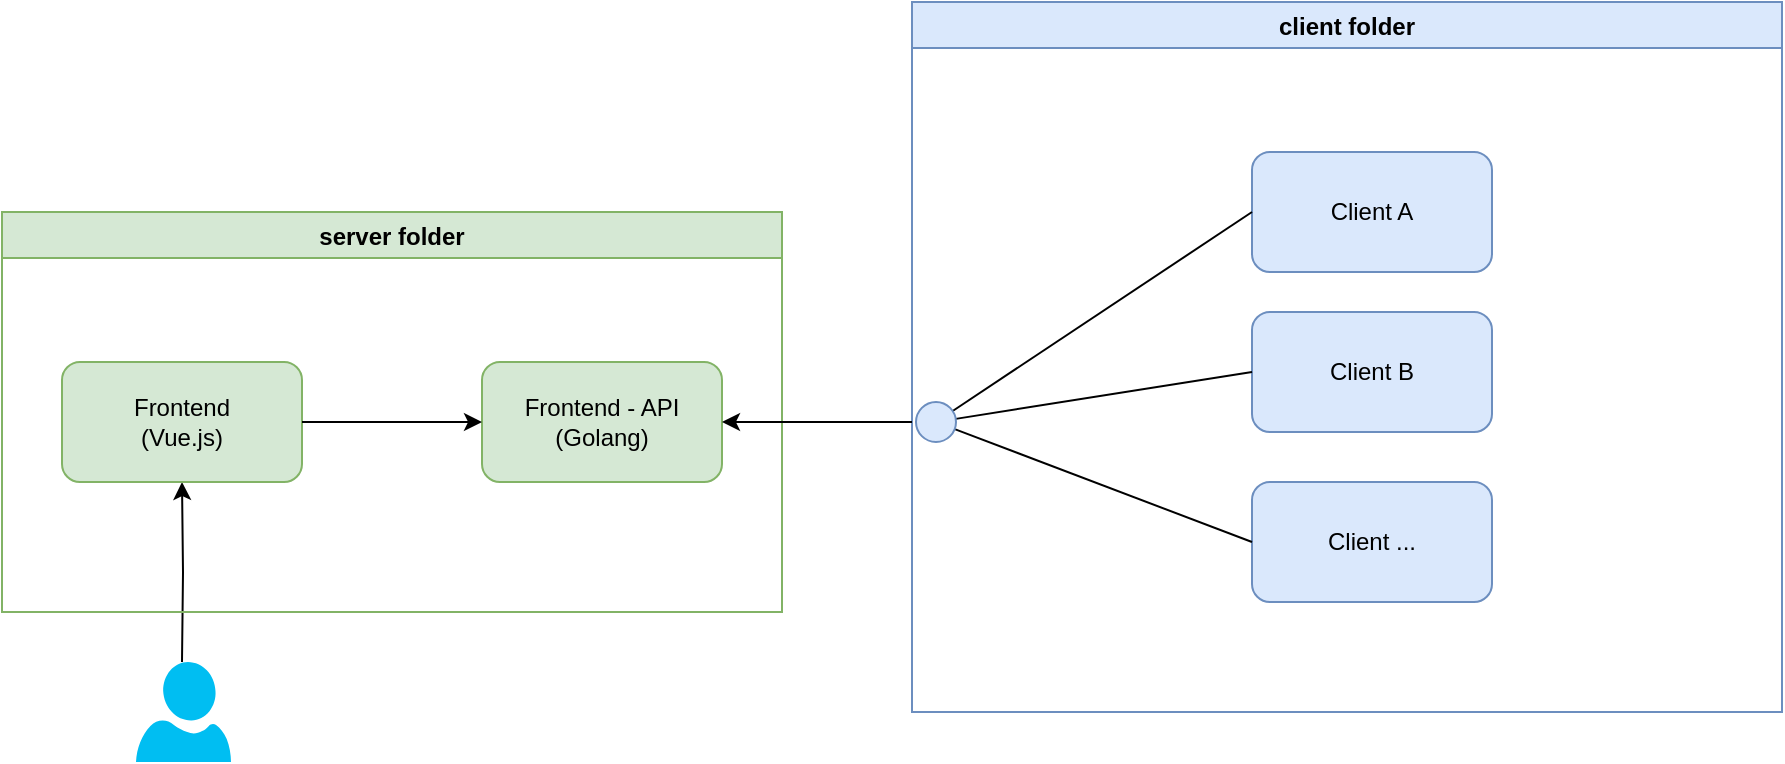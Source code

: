 <mxfile version="15.4.0" type="device" pages="4"><diagram id="9BLAFXwIM2BDf7frIFAe" name="General"><mxGraphModel dx="1102" dy="1000" grid="1" gridSize="5" guides="1" tooltips="1" connect="1" arrows="1" fold="1" page="1" pageScale="1" pageWidth="850" pageHeight="1100" math="0" shadow="0"><root><mxCell id="0"/><mxCell id="1" parent="0"/><mxCell id="CxcGvy0LBzK8Sr86sDzV-3" style="edgeStyle=orthogonalEdgeStyle;rounded=0;orthogonalLoop=1;jettySize=auto;html=1;" parent="1" target="CxcGvy0LBzK8Sr86sDzV-1" edge="1"><mxGeometry relative="1" as="geometry"><mxPoint x="395" y="375" as="sourcePoint"/></mxGeometry></mxCell><mxCell id="CxcGvy0LBzK8Sr86sDzV-7" value="server folder" style="swimlane;fillColor=#d5e8d4;strokeColor=#82b366;" parent="1" vertex="1"><mxGeometry x="305" y="150" width="390" height="200" as="geometry"/></mxCell><mxCell id="CxcGvy0LBzK8Sr86sDzV-1" value="Frontend&lt;br&gt;(Vue.js)" style="rounded=1;whiteSpace=wrap;html=1;fillColor=#d5e8d4;strokeColor=#82b366;" parent="CxcGvy0LBzK8Sr86sDzV-7" vertex="1"><mxGeometry x="30" y="75" width="120" height="60" as="geometry"/></mxCell><mxCell id="CxcGvy0LBzK8Sr86sDzV-4" value="Frontend - API&lt;br&gt;(Golang)" style="rounded=1;whiteSpace=wrap;html=1;fillColor=#d5e8d4;strokeColor=#82b366;" parent="CxcGvy0LBzK8Sr86sDzV-7" vertex="1"><mxGeometry x="240" y="75" width="120" height="60" as="geometry"/></mxCell><mxCell id="CxcGvy0LBzK8Sr86sDzV-5" style="edgeStyle=orthogonalEdgeStyle;rounded=0;orthogonalLoop=1;jettySize=auto;html=1;entryX=0;entryY=0.5;entryDx=0;entryDy=0;" parent="CxcGvy0LBzK8Sr86sDzV-7" source="CxcGvy0LBzK8Sr86sDzV-1" target="CxcGvy0LBzK8Sr86sDzV-4" edge="1"><mxGeometry relative="1" as="geometry"/></mxCell><mxCell id="CxcGvy0LBzK8Sr86sDzV-8" value="client folder" style="swimlane;fillColor=#dae8fc;strokeColor=#6c8ebf;" parent="1" vertex="1"><mxGeometry x="760" y="45" width="435" height="355" as="geometry"/></mxCell><mxCell id="CxcGvy0LBzK8Sr86sDzV-6" value="Client A" style="rounded=1;whiteSpace=wrap;html=1;fillColor=#dae8fc;strokeColor=#6c8ebf;" parent="CxcGvy0LBzK8Sr86sDzV-8" vertex="1"><mxGeometry x="170" y="75" width="120" height="60" as="geometry"/></mxCell><mxCell id="CxcGvy0LBzK8Sr86sDzV-10" value="Client ..." style="rounded=1;whiteSpace=wrap;html=1;fillColor=#dae8fc;strokeColor=#6c8ebf;" parent="CxcGvy0LBzK8Sr86sDzV-8" vertex="1"><mxGeometry x="170" y="240" width="120" height="60" as="geometry"/></mxCell><mxCell id="CxcGvy0LBzK8Sr86sDzV-9" value="Client B" style="rounded=1;whiteSpace=wrap;html=1;fillColor=#dae8fc;strokeColor=#6c8ebf;" parent="CxcGvy0LBzK8Sr86sDzV-8" vertex="1"><mxGeometry x="170" y="155" width="120" height="60" as="geometry"/></mxCell><mxCell id="35oJgxwszlfWI2JqjNwj-3" style="rounded=0;orthogonalLoop=1;jettySize=auto;html=1;entryX=0;entryY=0.5;entryDx=0;entryDy=0;endArrow=none;endFill=0;" edge="1" parent="CxcGvy0LBzK8Sr86sDzV-8" source="35oJgxwszlfWI2JqjNwj-2" target="CxcGvy0LBzK8Sr86sDzV-6"><mxGeometry relative="1" as="geometry"/></mxCell><mxCell id="35oJgxwszlfWI2JqjNwj-4" style="rounded=0;orthogonalLoop=1;jettySize=auto;html=1;entryX=0;entryY=0.5;entryDx=0;entryDy=0;endArrow=none;endFill=0;" edge="1" parent="CxcGvy0LBzK8Sr86sDzV-8" source="35oJgxwszlfWI2JqjNwj-2" target="CxcGvy0LBzK8Sr86sDzV-9"><mxGeometry relative="1" as="geometry"/></mxCell><mxCell id="35oJgxwszlfWI2JqjNwj-6" style="rounded=0;orthogonalLoop=1;jettySize=auto;html=1;entryX=0;entryY=0.5;entryDx=0;entryDy=0;endArrow=none;endFill=0;" edge="1" parent="CxcGvy0LBzK8Sr86sDzV-8" source="35oJgxwszlfWI2JqjNwj-2" target="CxcGvy0LBzK8Sr86sDzV-10"><mxGeometry relative="1" as="geometry"/></mxCell><mxCell id="35oJgxwszlfWI2JqjNwj-2" value="" style="ellipse;whiteSpace=wrap;html=1;aspect=fixed;fillColor=#dae8fc;strokeColor=#6c8ebf;" vertex="1" parent="CxcGvy0LBzK8Sr86sDzV-8"><mxGeometry x="2" y="200" width="20" height="20" as="geometry"/></mxCell><mxCell id="35oJgxwszlfWI2JqjNwj-1" style="edgeStyle=orthogonalEdgeStyle;rounded=0;orthogonalLoop=1;jettySize=auto;html=1;endArrow=none;endFill=0;startArrow=classic;startFill=1;" edge="1" parent="1" source="CxcGvy0LBzK8Sr86sDzV-4"><mxGeometry relative="1" as="geometry"><mxPoint x="760" y="255" as="targetPoint"/></mxGeometry></mxCell><mxCell id="TCaFt-RCYnhHkIxfYKzh-1" value="" style="verticalLabelPosition=bottom;html=1;verticalAlign=top;align=center;strokeColor=none;fillColor=#00BEF2;shape=mxgraph.azure.user;" vertex="1" parent="1"><mxGeometry x="372" y="375" width="47.5" height="50" as="geometry"/></mxCell></root></mxGraphModel></diagram><diagram id="1_PhEVYcK8Ya-zxn2SYH" name="monolithic"><mxGraphModel dx="1952" dy="1000" grid="1" gridSize="5" guides="1" tooltips="1" connect="1" arrows="1" fold="1" page="1" pageScale="1" pageWidth="850" pageHeight="1100" math="0" shadow="0"><root><mxCell id="7Q3Tz1jVFYfTH5QWiRKx-0"/><mxCell id="7Q3Tz1jVFYfTH5QWiRKx-1" parent="7Q3Tz1jVFYfTH5QWiRKx-0"/><mxCell id="7Q3Tz1jVFYfTH5QWiRKx-2" value="Monolithic Container" style="swimlane;fillColor=#d5e8d4;strokeColor=#82b366;" parent="7Q3Tz1jVFYfTH5QWiRKx-1" vertex="1"><mxGeometry x="85" y="290" width="705" height="330" as="geometry"/></mxCell><mxCell id="1Pk-k-zwctomBlZj1Lh9-0" value="local serve" style="edgeStyle=orthogonalEdgeStyle;rounded=0;orthogonalLoop=1;jettySize=auto;html=1;entryX=0.5;entryY=0;entryDx=0;entryDy=0;startArrow=none;startFill=0;endArrow=classic;endFill=1;" parent="7Q3Tz1jVFYfTH5QWiRKx-2" source="7Q3Tz1jVFYfTH5QWiRKx-3" target="MPgGH25eRmsZqJtLpwx7-0" edge="1"><mxGeometry relative="1" as="geometry"/></mxCell><mxCell id="7Q3Tz1jVFYfTH5QWiRKx-3" value="Nginx" style="rounded=1;whiteSpace=wrap;html=1;fillColor=#d5e8d4;strokeColor=#82b366;" parent="7Q3Tz1jVFYfTH5QWiRKx-2" vertex="1"><mxGeometry x="35" y="95" width="120" height="60" as="geometry"/></mxCell><mxCell id="7Q3Tz1jVFYfTH5QWiRKx-10" style="edgeStyle=orthogonalEdgeStyle;rounded=0;orthogonalLoop=1;jettySize=auto;html=1;entryX=0;entryY=0.5;entryDx=0;entryDy=0;startArrow=classic;startFill=1;endArrow=classic;endFill=1;" parent="7Q3Tz1jVFYfTH5QWiRKx-2" source="7Q3Tz1jVFYfTH5QWiRKx-6" target="7Q3Tz1jVFYfTH5QWiRKx-7" edge="1"><mxGeometry relative="1" as="geometry"/></mxCell><mxCell id="7Q3Tz1jVFYfTH5QWiRKx-13" value="local:9999" style="edgeLabel;html=1;align=center;verticalAlign=middle;resizable=0;points=[];" parent="7Q3Tz1jVFYfTH5QWiRKx-10" vertex="1" connectable="0"><mxGeometry x="-0.298" y="1" relative="1" as="geometry"><mxPoint x="21" y="-9" as="offset"/></mxGeometry></mxCell><mxCell id="g_MWKJCfEh2ly0EQFI6c-0" style="edgeStyle=none;rounded=0;orthogonalLoop=1;jettySize=auto;html=1;entryX=1;entryY=0.5;entryDx=0;entryDy=0;startArrow=classic;startFill=1;endArrow=none;endFill=0;" edge="1" parent="7Q3Tz1jVFYfTH5QWiRKx-2" source="7Q3Tz1jVFYfTH5QWiRKx-6" target="7Q3Tz1jVFYfTH5QWiRKx-3"><mxGeometry relative="1" as="geometry"/></mxCell><mxCell id="7Q3Tz1jVFYfTH5QWiRKx-6" value="API Server" style="rounded=1;whiteSpace=wrap;html=1;fillColor=#d5e8d4;strokeColor=#82b366;" parent="7Q3Tz1jVFYfTH5QWiRKx-2" vertex="1"><mxGeometry x="287.5" y="95" width="120" height="60" as="geometry"/></mxCell><mxCell id="7Q3Tz1jVFYfTH5QWiRKx-7" value="Client" style="rounded=1;whiteSpace=wrap;html=1;fillColor=#d5e8d4;strokeColor=#82b366;" parent="7Q3Tz1jVFYfTH5QWiRKx-2" vertex="1"><mxGeometry x="540" y="95" width="120" height="60" as="geometry"/></mxCell><mxCell id="MPgGH25eRmsZqJtLpwx7-0" value="Vue Application" style="rounded=1;whiteSpace=wrap;html=1;fillColor=#d5e8d4;strokeColor=#82b366;" parent="7Q3Tz1jVFYfTH5QWiRKx-2" vertex="1"><mxGeometry x="35" y="220" width="120" height="60" as="geometry"/></mxCell><mxCell id="P-o9zNK3OvfjPHuf2Tfn-0" value="/api" style="text;html=1;strokeColor=none;fillColor=none;align=center;verticalAlign=middle;whiteSpace=wrap;rounded=0;" parent="7Q3Tz1jVFYfTH5QWiRKx-2" vertex="1"><mxGeometry x="165" y="105" width="40" height="20" as="geometry"/></mxCell><mxCell id="7dqihwdEfrvnUcvcy3C4-0" value="local:8081" style="edgeLabel;html=1;align=center;verticalAlign=middle;resizable=0;points=[];" vertex="1" connectable="0" parent="7Q3Tz1jVFYfTH5QWiRKx-2"><mxGeometry x="250" y="115" as="geometry"/></mxCell><mxCell id="7Q3Tz1jVFYfTH5QWiRKx-5" style="edgeStyle=orthogonalEdgeStyle;rounded=0;orthogonalLoop=1;jettySize=auto;html=1;startArrow=classic;startFill=1;endArrow=classic;endFill=1;" parent="7Q3Tz1jVFYfTH5QWiRKx-1" target="7Q3Tz1jVFYfTH5QWiRKx-3" edge="1"><mxGeometry relative="1" as="geometry"><mxPoint x="-15" y="415" as="sourcePoint"/></mxGeometry></mxCell><mxCell id="7Q3Tz1jVFYfTH5QWiRKx-11" value="local:11111" style="edgeLabel;html=1;align=center;verticalAlign=middle;resizable=0;points=[];" parent="7Q3Tz1jVFYfTH5QWiRKx-5" vertex="1" connectable="0"><mxGeometry x="-0.114" y="-1" relative="1" as="geometry"><mxPoint y="-11" as="offset"/></mxGeometry></mxCell><mxCell id="_vcI3QN_RgwWfFNxUmRr-0" value="" style="verticalLabelPosition=bottom;html=1;verticalAlign=top;align=center;strokeColor=none;fillColor=#00BEF2;shape=mxgraph.azure.user;" vertex="1" parent="7Q3Tz1jVFYfTH5QWiRKx-1"><mxGeometry x="-62" y="390" width="47.5" height="50" as="geometry"/></mxCell></root></mxGraphModel></diagram><diagram id="G3SCcZ1hSoIzNBtlWE41" name="server_client"><mxGraphModel dx="1952" dy="1000" grid="1" gridSize="10" guides="1" tooltips="1" connect="1" arrows="1" fold="1" page="1" pageScale="1" pageWidth="850" pageHeight="1100" math="0" shadow="0"><root><mxCell id="laxQX_F1228OJjRzetgY-0"/><mxCell id="laxQX_F1228OJjRzetgY-1" parent="laxQX_F1228OJjRzetgY-0"/><mxCell id="b1v_BCMFUrivGn9txoVv-0" value="Server" style="swimlane;fillColor=#d5e8d4;strokeColor=#82b366;" parent="laxQX_F1228OJjRzetgY-1" vertex="1"><mxGeometry x="120" y="250" width="450" height="270" as="geometry"/></mxCell><mxCell id="MZDNNyCmQR1DivoftbdX-0" value="Vue Application" style="rounded=1;whiteSpace=wrap;html=1;fillColor=#d5e8d4;strokeColor=#82b366;" parent="b1v_BCMFUrivGn9txoVv-0" vertex="1"><mxGeometry x="55" y="180" width="120" height="60" as="geometry"/></mxCell><mxCell id="MZDNNyCmQR1DivoftbdX-1" value="API Server" style="rounded=1;whiteSpace=wrap;html=1;fillColor=#d5e8d4;strokeColor=#82b366;" parent="b1v_BCMFUrivGn9txoVv-0" vertex="1"><mxGeometry x="290" y="140" width="120" height="60" as="geometry"/></mxCell><mxCell id="MZDNNyCmQR1DivoftbdX-2" style="edgeStyle=orthogonalEdgeStyle;rounded=0;orthogonalLoop=1;jettySize=auto;html=1;startArrow=classic;startFill=1;endArrow=classic;endFill=1;entryX=0;entryY=0.5;entryDx=0;entryDy=0;" parent="b1v_BCMFUrivGn9txoVv-0" target="6_OtaKoZrVW8a7fByksz-0" edge="1"><mxGeometry relative="1" as="geometry"><mxPoint x="-80" y="90" as="sourcePoint"/></mxGeometry></mxCell><mxCell id="MZDNNyCmQR1DivoftbdX-3" value="local:11111" style="edgeLabel;html=1;align=center;verticalAlign=middle;resizable=0;points=[];" parent="MZDNNyCmQR1DivoftbdX-2" vertex="1" connectable="0"><mxGeometry x="-0.114" y="-1" relative="1" as="geometry"><mxPoint y="-11" as="offset"/></mxGeometry></mxCell><mxCell id="MZDNNyCmQR1DivoftbdX-4" style="edgeStyle=orthogonalEdgeStyle;rounded=0;orthogonalLoop=1;jettySize=auto;html=1;startArrow=none;startFill=0;endArrow=classic;endFill=1;exitX=1;exitY=0.5;exitDx=0;exitDy=0;" parent="b1v_BCMFUrivGn9txoVv-0" source="6_OtaKoZrVW8a7fByksz-0" target="MZDNNyCmQR1DivoftbdX-1" edge="1"><mxGeometry relative="1" as="geometry"><mxPoint x="290" y="170" as="targetPoint"/></mxGeometry></mxCell><mxCell id="MZDNNyCmQR1DivoftbdX-5" value="local:8081" style="edgeLabel;html=1;align=center;verticalAlign=middle;resizable=0;points=[];" parent="MZDNNyCmQR1DivoftbdX-4" vertex="1" connectable="0"><mxGeometry x="0.231" y="-3" relative="1" as="geometry"><mxPoint x="-26" y="-13" as="offset"/></mxGeometry></mxCell><mxCell id="6_OtaKoZrVW8a7fByksz-1" value="local serve" style="edgeStyle=orthogonalEdgeStyle;rounded=0;orthogonalLoop=1;jettySize=auto;html=1;startArrow=none;startFill=0;endArrow=classic;endFill=1;" parent="b1v_BCMFUrivGn9txoVv-0" source="6_OtaKoZrVW8a7fByksz-0" target="MZDNNyCmQR1DivoftbdX-0" edge="1"><mxGeometry relative="1" as="geometry"/></mxCell><mxCell id="6_OtaKoZrVW8a7fByksz-0" value="Nginx" style="rounded=1;whiteSpace=wrap;html=1;fillColor=#d5e8d4;strokeColor=#82b366;" parent="b1v_BCMFUrivGn9txoVv-0" vertex="1"><mxGeometry x="55" y="60" width="120" height="60" as="geometry"/></mxCell><mxCell id="IaJl49nou1y7JgZAHb5h-0" value="/api" style="text;html=1;strokeColor=none;fillColor=none;align=center;verticalAlign=middle;whiteSpace=wrap;rounded=0;" parent="b1v_BCMFUrivGn9txoVv-0" vertex="1"><mxGeometry x="200" y="70" width="40" height="20" as="geometry"/></mxCell><mxCell id="b1v_BCMFUrivGn9txoVv-1" value="Client" style="swimlane;fillColor=#dae8fc;strokeColor=#6c8ebf;" parent="laxQX_F1228OJjRzetgY-1" vertex="1"><mxGeometry x="610" y="250" width="410" height="270" as="geometry"/></mxCell><mxCell id="6hdIILceQ62TEh7Th3I1-0" value="Client" style="rounded=1;whiteSpace=wrap;html=1;fillColor=#dae8fc;strokeColor=#6c8ebf;" parent="b1v_BCMFUrivGn9txoVv-1" vertex="1"><mxGeometry x="145" y="140" width="120" height="60" as="geometry"/></mxCell><mxCell id="6hdIILceQ62TEh7Th3I1-1" value="api:9999" style="edgeStyle=orthogonalEdgeStyle;rounded=0;orthogonalLoop=1;jettySize=auto;html=1;startArrow=none;startFill=0;endArrow=classic;endFill=1;" parent="laxQX_F1228OJjRzetgY-1" source="6hdIILceQ62TEh7Th3I1-0" target="MZDNNyCmQR1DivoftbdX-1" edge="1"><mxGeometry x="0.022" y="-10" relative="1" as="geometry"><mxPoint as="offset"/></mxGeometry></mxCell><mxCell id="hPGtXoIG2m_4G9Tr_EHI-0" value="" style="verticalLabelPosition=bottom;html=1;verticalAlign=top;align=center;strokeColor=none;fillColor=#00BEF2;shape=mxgraph.azure.user;" vertex="1" parent="laxQX_F1228OJjRzetgY-1"><mxGeometry x="-10" y="310" width="47.5" height="50" as="geometry"/></mxCell></root></mxGraphModel></diagram><diagram id="miLISkz1wzBM1mV3HpaK" name="micro"><mxGraphModel dx="1102" dy="1000" grid="1" gridSize="5" guides="1" tooltips="1" connect="1" arrows="1" fold="1" page="1" pageScale="1" pageWidth="850" pageHeight="1100" math="0" shadow="0"><root><mxCell id="qzWeR4HibjZ5Tpp6qGbR-0"/><mxCell id="qzWeR4HibjZ5Tpp6qGbR-1" parent="qzWeR4HibjZ5Tpp6qGbR-0"/><mxCell id="MsPM7fdHCfQ32iKJxphJ-0" value="Web" style="swimlane;fillColor=#d5e8d4;strokeColor=#82b366;" parent="qzWeR4HibjZ5Tpp6qGbR-1" vertex="1"><mxGeometry x="120" y="250" width="230" height="350" as="geometry"/></mxCell><mxCell id="MsPM7fdHCfQ32iKJxphJ-1" value="Vue Application" style="rounded=1;whiteSpace=wrap;html=1;fillColor=#d5e8d4;strokeColor=#82b366;" parent="MsPM7fdHCfQ32iKJxphJ-0" vertex="1"><mxGeometry x="55" y="255" width="120" height="60" as="geometry"/></mxCell><mxCell id="MsPM7fdHCfQ32iKJxphJ-2" value="API Server" style="rounded=1;whiteSpace=wrap;html=1;fillColor=#dae8fc;strokeColor=#6c8ebf;" parent="MsPM7fdHCfQ32iKJxphJ-0" vertex="1"><mxGeometry x="290" y="140" width="120" height="60" as="geometry"/></mxCell><mxCell id="MsPM7fdHCfQ32iKJxphJ-3" value="local serve" style="edgeStyle=orthogonalEdgeStyle;rounded=0;orthogonalLoop=1;jettySize=auto;html=1;startArrow=none;startFill=1;endArrow=classic;endFill=1;" parent="MsPM7fdHCfQ32iKJxphJ-0" source="MsPM7fdHCfQ32iKJxphJ-19" target="MsPM7fdHCfQ32iKJxphJ-1" edge="1"><mxGeometry relative="1" as="geometry"><mxPoint x="-130" y="170" as="sourcePoint"/></mxGeometry></mxCell><mxCell id="MsPM7fdHCfQ32iKJxphJ-23" value="api:8081" style="edgeStyle=orthogonalEdgeStyle;rounded=0;orthogonalLoop=1;jettySize=auto;html=1;entryX=0.583;entryY=0.083;entryDx=0;entryDy=0;entryPerimeter=0;startArrow=none;startFill=0;endArrow=classic;endFill=1;" parent="MsPM7fdHCfQ32iKJxphJ-0" source="MsPM7fdHCfQ32iKJxphJ-19" target="MsPM7fdHCfQ32iKJxphJ-2" edge="1"><mxGeometry relative="1" as="geometry"/></mxCell><mxCell id="MsPM7fdHCfQ32iKJxphJ-19" value="Nginx" style="rounded=1;whiteSpace=wrap;html=1;fillColor=#d5e8d4;strokeColor=#82b366;" parent="MsPM7fdHCfQ32iKJxphJ-0" vertex="1"><mxGeometry x="55" y="65" width="120" height="60" as="geometry"/></mxCell><mxCell id="ub3llLg-x7h7OZBQbAfB-0" value="/api" style="text;html=1;strokeColor=none;fillColor=none;align=center;verticalAlign=middle;whiteSpace=wrap;rounded=0;" parent="MsPM7fdHCfQ32iKJxphJ-0" vertex="1"><mxGeometry x="185" y="75" width="40" height="20" as="geometry"/></mxCell><mxCell id="MsPM7fdHCfQ32iKJxphJ-7" value="client" style="swimlane;fillColor=#fff2cc;strokeColor=#d6b656;" parent="qzWeR4HibjZ5Tpp6qGbR-1" vertex="1"><mxGeometry x="615" y="250" width="205" height="350" as="geometry"/></mxCell><mxCell id="MsPM7fdHCfQ32iKJxphJ-8" value="Client" style="rounded=1;whiteSpace=wrap;html=1;fillColor=#fff2cc;strokeColor=#d6b656;" parent="MsPM7fdHCfQ32iKJxphJ-7" vertex="1"><mxGeometry x="35" y="140" width="120" height="60" as="geometry"/></mxCell><mxCell id="MsPM7fdHCfQ32iKJxphJ-22" value="localhost:11111" style="edgeStyle=orthogonalEdgeStyle;rounded=0;orthogonalLoop=1;jettySize=auto;html=1;entryX=0;entryY=0.5;entryDx=0;entryDy=0;startArrow=classic;startFill=1;endArrow=classic;endFill=1;" parent="qzWeR4HibjZ5Tpp6qGbR-1" target="MsPM7fdHCfQ32iKJxphJ-19" edge="1"><mxGeometry relative="1" as="geometry"><mxPoint x="70" y="345" as="sourcePoint"/></mxGeometry></mxCell><mxCell id="MsPM7fdHCfQ32iKJxphJ-10" value="api:9999" style="edgeStyle=orthogonalEdgeStyle;rounded=0;orthogonalLoop=1;jettySize=auto;html=1;startArrow=none;startFill=0;endArrow=classic;endFill=1;" parent="qzWeR4HibjZ5Tpp6qGbR-1" source="MsPM7fdHCfQ32iKJxphJ-8" target="MsPM7fdHCfQ32iKJxphJ-2" edge="1"><mxGeometry x="0.022" y="-10" relative="1" as="geometry"><mxPoint as="offset"/></mxGeometry></mxCell><mxCell id="MsPM7fdHCfQ32iKJxphJ-18" value="API" style="swimlane;fillColor=#dae8fc;strokeColor=#6c8ebf;" parent="qzWeR4HibjZ5Tpp6qGbR-1" vertex="1"><mxGeometry x="380" y="250" width="200" height="350" as="geometry"/></mxCell><mxCell id="L0VkH4Xvo2Br3l9aP8qZ-0" value="" style="verticalLabelPosition=bottom;html=1;verticalAlign=top;align=center;strokeColor=none;fillColor=#00BEF2;shape=mxgraph.azure.user;" vertex="1" parent="qzWeR4HibjZ5Tpp6qGbR-1"><mxGeometry x="15" y="320" width="47.5" height="50" as="geometry"/></mxCell></root></mxGraphModel></diagram></mxfile>